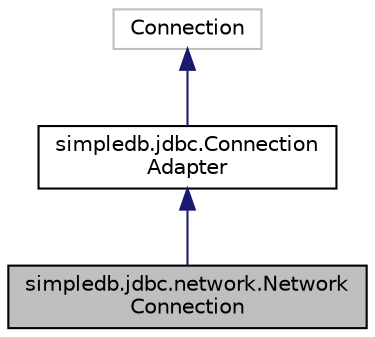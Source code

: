 digraph "simpledb.jdbc.network.NetworkConnection"
{
  edge [fontname="Helvetica",fontsize="10",labelfontname="Helvetica",labelfontsize="10"];
  node [fontname="Helvetica",fontsize="10",shape=record];
  Node3 [label="simpledb.jdbc.network.Network\lConnection",height=0.2,width=0.4,color="black", fillcolor="grey75", style="filled", fontcolor="black"];
  Node4 -> Node3 [dir="back",color="midnightblue",fontsize="10",style="solid",fontname="Helvetica"];
  Node4 [label="simpledb.jdbc.Connection\lAdapter",height=0.2,width=0.4,color="black", fillcolor="white", style="filled",URL="$classsimpledb_1_1jdbc_1_1ConnectionAdapter.html"];
  Node5 -> Node4 [dir="back",color="midnightblue",fontsize="10",style="solid",fontname="Helvetica"];
  Node5 [label="Connection",height=0.2,width=0.4,color="grey75", fillcolor="white", style="filled"];
}

